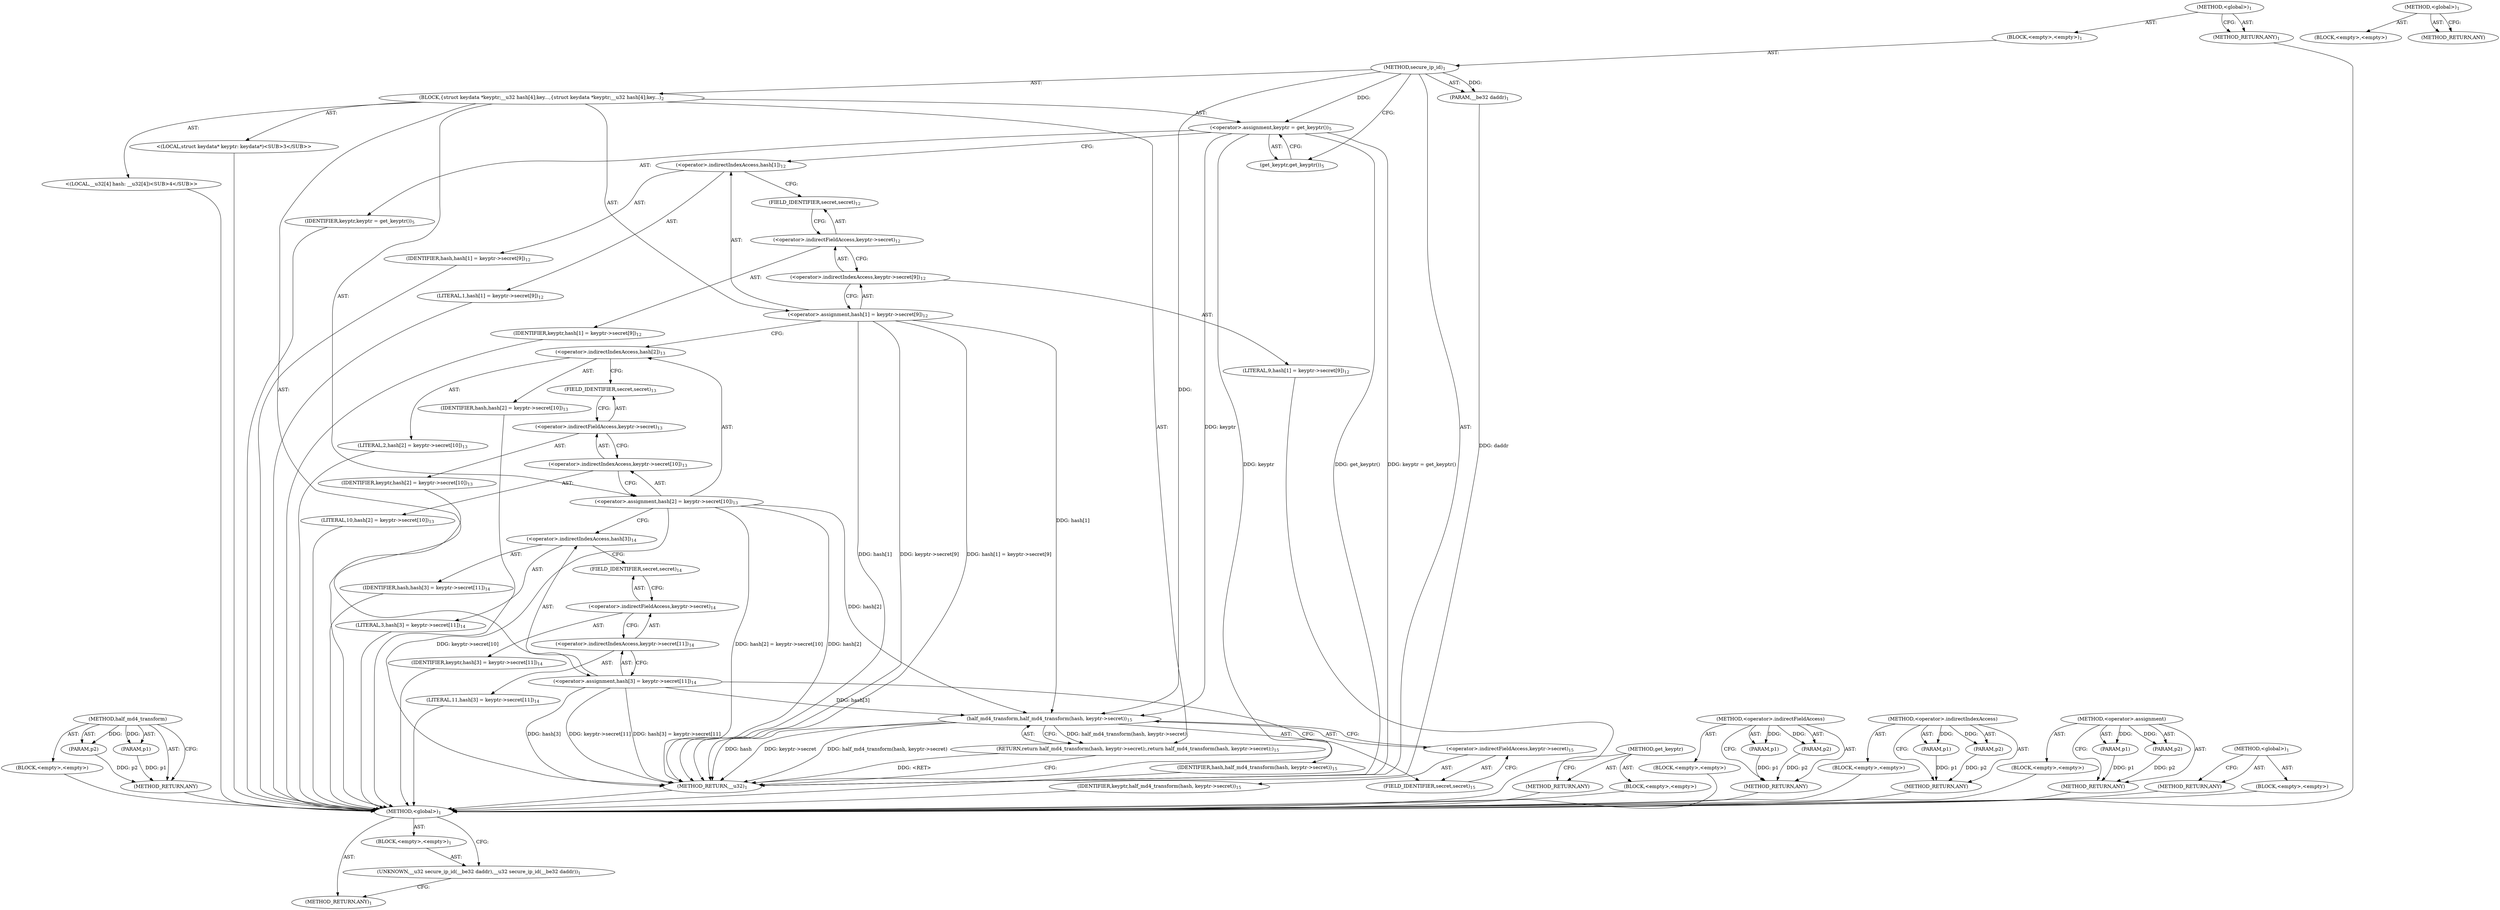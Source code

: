 digraph "&lt;global&gt;" {
vulnerable_92 [label=<(METHOD,half_md4_transform)>];
vulnerable_93 [label=<(PARAM,p1)>];
vulnerable_94 [label=<(PARAM,p2)>];
vulnerable_95 [label=<(BLOCK,&lt;empty&gt;,&lt;empty&gt;)>];
vulnerable_96 [label=<(METHOD_RETURN,ANY)>];
vulnerable_6 [label=<(METHOD,&lt;global&gt;)<SUB>1</SUB>>];
vulnerable_7 [label=<(BLOCK,&lt;empty&gt;,&lt;empty&gt;)<SUB>1</SUB>>];
vulnerable_8 [label=<(METHOD,secure_ip_id)<SUB>1</SUB>>];
vulnerable_9 [label=<(PARAM,__be32 daddr)<SUB>1</SUB>>];
vulnerable_10 [label=<(BLOCK,{
	struct keydata *keyptr;
	__u32 hash[4];
	key...,{
	struct keydata *keyptr;
	__u32 hash[4];
	key...)<SUB>2</SUB>>];
vulnerable_11 [label="<(LOCAL,struct keydata* keyptr: keydata*)<SUB>3</SUB>>"];
vulnerable_12 [label="<(LOCAL,__u32[4] hash: __u32[4])<SUB>4</SUB>>"];
vulnerable_13 [label=<(&lt;operator&gt;.assignment,keyptr = get_keyptr())<SUB>5</SUB>>];
vulnerable_14 [label=<(IDENTIFIER,keyptr,keyptr = get_keyptr())<SUB>5</SUB>>];
vulnerable_15 [label=<(get_keyptr,get_keyptr())<SUB>5</SUB>>];
vulnerable_16 [label=<(&lt;operator&gt;.assignment,hash[1] = keyptr-&gt;secret[9])<SUB>12</SUB>>];
vulnerable_17 [label=<(&lt;operator&gt;.indirectIndexAccess,hash[1])<SUB>12</SUB>>];
vulnerable_18 [label=<(IDENTIFIER,hash,hash[1] = keyptr-&gt;secret[9])<SUB>12</SUB>>];
vulnerable_19 [label=<(LITERAL,1,hash[1] = keyptr-&gt;secret[9])<SUB>12</SUB>>];
vulnerable_20 [label=<(&lt;operator&gt;.indirectIndexAccess,keyptr-&gt;secret[9])<SUB>12</SUB>>];
vulnerable_21 [label=<(&lt;operator&gt;.indirectFieldAccess,keyptr-&gt;secret)<SUB>12</SUB>>];
vulnerable_22 [label=<(IDENTIFIER,keyptr,hash[1] = keyptr-&gt;secret[9])<SUB>12</SUB>>];
vulnerable_23 [label=<(FIELD_IDENTIFIER,secret,secret)<SUB>12</SUB>>];
vulnerable_24 [label=<(LITERAL,9,hash[1] = keyptr-&gt;secret[9])<SUB>12</SUB>>];
vulnerable_25 [label=<(&lt;operator&gt;.assignment,hash[2] = keyptr-&gt;secret[10])<SUB>13</SUB>>];
vulnerable_26 [label=<(&lt;operator&gt;.indirectIndexAccess,hash[2])<SUB>13</SUB>>];
vulnerable_27 [label=<(IDENTIFIER,hash,hash[2] = keyptr-&gt;secret[10])<SUB>13</SUB>>];
vulnerable_28 [label=<(LITERAL,2,hash[2] = keyptr-&gt;secret[10])<SUB>13</SUB>>];
vulnerable_29 [label=<(&lt;operator&gt;.indirectIndexAccess,keyptr-&gt;secret[10])<SUB>13</SUB>>];
vulnerable_30 [label=<(&lt;operator&gt;.indirectFieldAccess,keyptr-&gt;secret)<SUB>13</SUB>>];
vulnerable_31 [label=<(IDENTIFIER,keyptr,hash[2] = keyptr-&gt;secret[10])<SUB>13</SUB>>];
vulnerable_32 [label=<(FIELD_IDENTIFIER,secret,secret)<SUB>13</SUB>>];
vulnerable_33 [label=<(LITERAL,10,hash[2] = keyptr-&gt;secret[10])<SUB>13</SUB>>];
vulnerable_34 [label=<(&lt;operator&gt;.assignment,hash[3] = keyptr-&gt;secret[11])<SUB>14</SUB>>];
vulnerable_35 [label=<(&lt;operator&gt;.indirectIndexAccess,hash[3])<SUB>14</SUB>>];
vulnerable_36 [label=<(IDENTIFIER,hash,hash[3] = keyptr-&gt;secret[11])<SUB>14</SUB>>];
vulnerable_37 [label=<(LITERAL,3,hash[3] = keyptr-&gt;secret[11])<SUB>14</SUB>>];
vulnerable_38 [label=<(&lt;operator&gt;.indirectIndexAccess,keyptr-&gt;secret[11])<SUB>14</SUB>>];
vulnerable_39 [label=<(&lt;operator&gt;.indirectFieldAccess,keyptr-&gt;secret)<SUB>14</SUB>>];
vulnerable_40 [label=<(IDENTIFIER,keyptr,hash[3] = keyptr-&gt;secret[11])<SUB>14</SUB>>];
vulnerable_41 [label=<(FIELD_IDENTIFIER,secret,secret)<SUB>14</SUB>>];
vulnerable_42 [label=<(LITERAL,11,hash[3] = keyptr-&gt;secret[11])<SUB>14</SUB>>];
vulnerable_43 [label=<(RETURN,return half_md4_transform(hash, keyptr-&gt;secret);,return half_md4_transform(hash, keyptr-&gt;secret);)<SUB>15</SUB>>];
vulnerable_44 [label=<(half_md4_transform,half_md4_transform(hash, keyptr-&gt;secret))<SUB>15</SUB>>];
vulnerable_45 [label=<(IDENTIFIER,hash,half_md4_transform(hash, keyptr-&gt;secret))<SUB>15</SUB>>];
vulnerable_46 [label=<(&lt;operator&gt;.indirectFieldAccess,keyptr-&gt;secret)<SUB>15</SUB>>];
vulnerable_47 [label=<(IDENTIFIER,keyptr,half_md4_transform(hash, keyptr-&gt;secret))<SUB>15</SUB>>];
vulnerable_48 [label=<(FIELD_IDENTIFIER,secret,secret)<SUB>15</SUB>>];
vulnerable_49 [label=<(METHOD_RETURN,__u32)<SUB>1</SUB>>];
vulnerable_51 [label=<(METHOD_RETURN,ANY)<SUB>1</SUB>>];
vulnerable_79 [label=<(METHOD,get_keyptr)>];
vulnerable_80 [label=<(BLOCK,&lt;empty&gt;,&lt;empty&gt;)>];
vulnerable_81 [label=<(METHOD_RETURN,ANY)>];
vulnerable_87 [label=<(METHOD,&lt;operator&gt;.indirectFieldAccess)>];
vulnerable_88 [label=<(PARAM,p1)>];
vulnerable_89 [label=<(PARAM,p2)>];
vulnerable_90 [label=<(BLOCK,&lt;empty&gt;,&lt;empty&gt;)>];
vulnerable_91 [label=<(METHOD_RETURN,ANY)>];
vulnerable_82 [label=<(METHOD,&lt;operator&gt;.indirectIndexAccess)>];
vulnerable_83 [label=<(PARAM,p1)>];
vulnerable_84 [label=<(PARAM,p2)>];
vulnerable_85 [label=<(BLOCK,&lt;empty&gt;,&lt;empty&gt;)>];
vulnerable_86 [label=<(METHOD_RETURN,ANY)>];
vulnerable_74 [label=<(METHOD,&lt;operator&gt;.assignment)>];
vulnerable_75 [label=<(PARAM,p1)>];
vulnerable_76 [label=<(PARAM,p2)>];
vulnerable_77 [label=<(BLOCK,&lt;empty&gt;,&lt;empty&gt;)>];
vulnerable_78 [label=<(METHOD_RETURN,ANY)>];
vulnerable_68 [label=<(METHOD,&lt;global&gt;)<SUB>1</SUB>>];
vulnerable_69 [label=<(BLOCK,&lt;empty&gt;,&lt;empty&gt;)>];
vulnerable_70 [label=<(METHOD_RETURN,ANY)>];
fixed_6 [label=<(METHOD,&lt;global&gt;)<SUB>1</SUB>>];
fixed_7 [label=<(BLOCK,&lt;empty&gt;,&lt;empty&gt;)<SUB>1</SUB>>];
fixed_8 [label=<(UNKNOWN,__u32 secure_ip_id(__be32 daddr),__u32 secure_ip_id(__be32 daddr))<SUB>1</SUB>>];
fixed_9 [label=<(METHOD_RETURN,ANY)<SUB>1</SUB>>];
fixed_14 [label=<(METHOD,&lt;global&gt;)<SUB>1</SUB>>];
fixed_15 [label=<(BLOCK,&lt;empty&gt;,&lt;empty&gt;)>];
fixed_16 [label=<(METHOD_RETURN,ANY)>];
vulnerable_92 -> vulnerable_93  [key=0, label="AST: "];
vulnerable_92 -> vulnerable_93  [key=1, label="DDG: "];
vulnerable_92 -> vulnerable_95  [key=0, label="AST: "];
vulnerable_92 -> vulnerable_94  [key=0, label="AST: "];
vulnerable_92 -> vulnerable_94  [key=1, label="DDG: "];
vulnerable_92 -> vulnerable_96  [key=0, label="AST: "];
vulnerable_92 -> vulnerable_96  [key=1, label="CFG: "];
vulnerable_93 -> vulnerable_96  [key=0, label="DDG: p1"];
vulnerable_94 -> vulnerable_96  [key=0, label="DDG: p2"];
vulnerable_95 -> fixed_6  [key=0];
vulnerable_96 -> fixed_6  [key=0];
vulnerable_6 -> vulnerable_7  [key=0, label="AST: "];
vulnerable_6 -> vulnerable_51  [key=0, label="AST: "];
vulnerable_6 -> vulnerable_51  [key=1, label="CFG: "];
vulnerable_7 -> vulnerable_8  [key=0, label="AST: "];
vulnerable_8 -> vulnerable_9  [key=0, label="AST: "];
vulnerable_8 -> vulnerable_9  [key=1, label="DDG: "];
vulnerable_8 -> vulnerable_10  [key=0, label="AST: "];
vulnerable_8 -> vulnerable_49  [key=0, label="AST: "];
vulnerable_8 -> vulnerable_15  [key=0, label="CFG: "];
vulnerable_8 -> vulnerable_13  [key=0, label="DDG: "];
vulnerable_8 -> vulnerable_44  [key=0, label="DDG: "];
vulnerable_9 -> vulnerable_49  [key=0, label="DDG: daddr"];
vulnerable_10 -> vulnerable_11  [key=0, label="AST: "];
vulnerable_10 -> vulnerable_12  [key=0, label="AST: "];
vulnerable_10 -> vulnerable_13  [key=0, label="AST: "];
vulnerable_10 -> vulnerable_16  [key=0, label="AST: "];
vulnerable_10 -> vulnerable_25  [key=0, label="AST: "];
vulnerable_10 -> vulnerable_34  [key=0, label="AST: "];
vulnerable_10 -> vulnerable_43  [key=0, label="AST: "];
vulnerable_11 -> fixed_6  [key=0];
vulnerable_12 -> fixed_6  [key=0];
vulnerable_13 -> vulnerable_14  [key=0, label="AST: "];
vulnerable_13 -> vulnerable_15  [key=0, label="AST: "];
vulnerable_13 -> vulnerable_17  [key=0, label="CFG: "];
vulnerable_13 -> vulnerable_49  [key=0, label="DDG: keyptr"];
vulnerable_13 -> vulnerable_49  [key=1, label="DDG: get_keyptr()"];
vulnerable_13 -> vulnerable_49  [key=2, label="DDG: keyptr = get_keyptr()"];
vulnerable_13 -> vulnerable_44  [key=0, label="DDG: keyptr"];
vulnerable_14 -> fixed_6  [key=0];
vulnerable_15 -> vulnerable_13  [key=0, label="CFG: "];
vulnerable_16 -> vulnerable_17  [key=0, label="AST: "];
vulnerable_16 -> vulnerable_20  [key=0, label="AST: "];
vulnerable_16 -> vulnerable_26  [key=0, label="CFG: "];
vulnerable_16 -> vulnerable_49  [key=0, label="DDG: hash[1]"];
vulnerable_16 -> vulnerable_49  [key=1, label="DDG: keyptr-&gt;secret[9]"];
vulnerable_16 -> vulnerable_49  [key=2, label="DDG: hash[1] = keyptr-&gt;secret[9]"];
vulnerable_16 -> vulnerable_44  [key=0, label="DDG: hash[1]"];
vulnerable_17 -> vulnerable_18  [key=0, label="AST: "];
vulnerable_17 -> vulnerable_19  [key=0, label="AST: "];
vulnerable_17 -> vulnerable_23  [key=0, label="CFG: "];
vulnerable_18 -> fixed_6  [key=0];
vulnerable_19 -> fixed_6  [key=0];
vulnerable_20 -> vulnerable_21  [key=0, label="AST: "];
vulnerable_20 -> vulnerable_24  [key=0, label="AST: "];
vulnerable_20 -> vulnerable_16  [key=0, label="CFG: "];
vulnerable_21 -> vulnerable_22  [key=0, label="AST: "];
vulnerable_21 -> vulnerable_23  [key=0, label="AST: "];
vulnerable_21 -> vulnerable_20  [key=0, label="CFG: "];
vulnerable_22 -> fixed_6  [key=0];
vulnerable_23 -> vulnerable_21  [key=0, label="CFG: "];
vulnerable_24 -> fixed_6  [key=0];
vulnerable_25 -> vulnerable_26  [key=0, label="AST: "];
vulnerable_25 -> vulnerable_29  [key=0, label="AST: "];
vulnerable_25 -> vulnerable_35  [key=0, label="CFG: "];
vulnerable_25 -> vulnerable_49  [key=0, label="DDG: hash[2]"];
vulnerable_25 -> vulnerable_49  [key=1, label="DDG: keyptr-&gt;secret[10]"];
vulnerable_25 -> vulnerable_49  [key=2, label="DDG: hash[2] = keyptr-&gt;secret[10]"];
vulnerable_25 -> vulnerable_44  [key=0, label="DDG: hash[2]"];
vulnerable_26 -> vulnerable_27  [key=0, label="AST: "];
vulnerable_26 -> vulnerable_28  [key=0, label="AST: "];
vulnerable_26 -> vulnerable_32  [key=0, label="CFG: "];
vulnerable_27 -> fixed_6  [key=0];
vulnerable_28 -> fixed_6  [key=0];
vulnerable_29 -> vulnerable_30  [key=0, label="AST: "];
vulnerable_29 -> vulnerable_33  [key=0, label="AST: "];
vulnerable_29 -> vulnerable_25  [key=0, label="CFG: "];
vulnerable_30 -> vulnerable_31  [key=0, label="AST: "];
vulnerable_30 -> vulnerable_32  [key=0, label="AST: "];
vulnerable_30 -> vulnerable_29  [key=0, label="CFG: "];
vulnerable_31 -> fixed_6  [key=0];
vulnerable_32 -> vulnerable_30  [key=0, label="CFG: "];
vulnerable_33 -> fixed_6  [key=0];
vulnerable_34 -> vulnerable_35  [key=0, label="AST: "];
vulnerable_34 -> vulnerable_38  [key=0, label="AST: "];
vulnerable_34 -> vulnerable_48  [key=0, label="CFG: "];
vulnerable_34 -> vulnerable_49  [key=0, label="DDG: hash[3]"];
vulnerable_34 -> vulnerable_49  [key=1, label="DDG: keyptr-&gt;secret[11]"];
vulnerable_34 -> vulnerable_49  [key=2, label="DDG: hash[3] = keyptr-&gt;secret[11]"];
vulnerable_34 -> vulnerable_44  [key=0, label="DDG: hash[3]"];
vulnerable_35 -> vulnerable_36  [key=0, label="AST: "];
vulnerable_35 -> vulnerable_37  [key=0, label="AST: "];
vulnerable_35 -> vulnerable_41  [key=0, label="CFG: "];
vulnerable_36 -> fixed_6  [key=0];
vulnerable_37 -> fixed_6  [key=0];
vulnerable_38 -> vulnerable_39  [key=0, label="AST: "];
vulnerable_38 -> vulnerable_42  [key=0, label="AST: "];
vulnerable_38 -> vulnerable_34  [key=0, label="CFG: "];
vulnerable_39 -> vulnerable_40  [key=0, label="AST: "];
vulnerable_39 -> vulnerable_41  [key=0, label="AST: "];
vulnerable_39 -> vulnerable_38  [key=0, label="CFG: "];
vulnerable_40 -> fixed_6  [key=0];
vulnerable_41 -> vulnerable_39  [key=0, label="CFG: "];
vulnerable_42 -> fixed_6  [key=0];
vulnerable_43 -> vulnerable_44  [key=0, label="AST: "];
vulnerable_43 -> vulnerable_49  [key=0, label="CFG: "];
vulnerable_43 -> vulnerable_49  [key=1, label="DDG: &lt;RET&gt;"];
vulnerable_44 -> vulnerable_45  [key=0, label="AST: "];
vulnerable_44 -> vulnerable_46  [key=0, label="AST: "];
vulnerable_44 -> vulnerable_43  [key=0, label="CFG: "];
vulnerable_44 -> vulnerable_43  [key=1, label="DDG: half_md4_transform(hash, keyptr-&gt;secret)"];
vulnerable_44 -> vulnerable_49  [key=0, label="DDG: hash"];
vulnerable_44 -> vulnerable_49  [key=1, label="DDG: keyptr-&gt;secret"];
vulnerable_44 -> vulnerable_49  [key=2, label="DDG: half_md4_transform(hash, keyptr-&gt;secret)"];
vulnerable_45 -> fixed_6  [key=0];
vulnerable_46 -> vulnerable_47  [key=0, label="AST: "];
vulnerable_46 -> vulnerable_48  [key=0, label="AST: "];
vulnerable_46 -> vulnerable_44  [key=0, label="CFG: "];
vulnerable_47 -> fixed_6  [key=0];
vulnerable_48 -> vulnerable_46  [key=0, label="CFG: "];
vulnerable_49 -> fixed_6  [key=0];
vulnerable_51 -> fixed_6  [key=0];
vulnerable_79 -> vulnerable_80  [key=0, label="AST: "];
vulnerable_79 -> vulnerable_81  [key=0, label="AST: "];
vulnerable_79 -> vulnerable_81  [key=1, label="CFG: "];
vulnerable_80 -> fixed_6  [key=0];
vulnerable_81 -> fixed_6  [key=0];
vulnerable_87 -> vulnerable_88  [key=0, label="AST: "];
vulnerable_87 -> vulnerable_88  [key=1, label="DDG: "];
vulnerable_87 -> vulnerable_90  [key=0, label="AST: "];
vulnerable_87 -> vulnerable_89  [key=0, label="AST: "];
vulnerable_87 -> vulnerable_89  [key=1, label="DDG: "];
vulnerable_87 -> vulnerable_91  [key=0, label="AST: "];
vulnerable_87 -> vulnerable_91  [key=1, label="CFG: "];
vulnerable_88 -> vulnerable_91  [key=0, label="DDG: p1"];
vulnerable_89 -> vulnerable_91  [key=0, label="DDG: p2"];
vulnerable_90 -> fixed_6  [key=0];
vulnerable_91 -> fixed_6  [key=0];
vulnerable_82 -> vulnerable_83  [key=0, label="AST: "];
vulnerable_82 -> vulnerable_83  [key=1, label="DDG: "];
vulnerable_82 -> vulnerable_85  [key=0, label="AST: "];
vulnerable_82 -> vulnerable_84  [key=0, label="AST: "];
vulnerable_82 -> vulnerable_84  [key=1, label="DDG: "];
vulnerable_82 -> vulnerable_86  [key=0, label="AST: "];
vulnerable_82 -> vulnerable_86  [key=1, label="CFG: "];
vulnerable_83 -> vulnerable_86  [key=0, label="DDG: p1"];
vulnerable_84 -> vulnerable_86  [key=0, label="DDG: p2"];
vulnerable_85 -> fixed_6  [key=0];
vulnerable_86 -> fixed_6  [key=0];
vulnerable_74 -> vulnerable_75  [key=0, label="AST: "];
vulnerable_74 -> vulnerable_75  [key=1, label="DDG: "];
vulnerable_74 -> vulnerable_77  [key=0, label="AST: "];
vulnerable_74 -> vulnerable_76  [key=0, label="AST: "];
vulnerable_74 -> vulnerable_76  [key=1, label="DDG: "];
vulnerable_74 -> vulnerable_78  [key=0, label="AST: "];
vulnerable_74 -> vulnerable_78  [key=1, label="CFG: "];
vulnerable_75 -> vulnerable_78  [key=0, label="DDG: p1"];
vulnerable_76 -> vulnerable_78  [key=0, label="DDG: p2"];
vulnerable_77 -> fixed_6  [key=0];
vulnerable_78 -> fixed_6  [key=0];
vulnerable_68 -> vulnerable_69  [key=0, label="AST: "];
vulnerable_68 -> vulnerable_70  [key=0, label="AST: "];
vulnerable_68 -> vulnerable_70  [key=1, label="CFG: "];
vulnerable_69 -> fixed_6  [key=0];
vulnerable_70 -> fixed_6  [key=0];
fixed_6 -> fixed_7  [key=0, label="AST: "];
fixed_6 -> fixed_9  [key=0, label="AST: "];
fixed_6 -> fixed_8  [key=0, label="CFG: "];
fixed_7 -> fixed_8  [key=0, label="AST: "];
fixed_8 -> fixed_9  [key=0, label="CFG: "];
fixed_14 -> fixed_15  [key=0, label="AST: "];
fixed_14 -> fixed_16  [key=0, label="AST: "];
fixed_14 -> fixed_16  [key=1, label="CFG: "];
}
